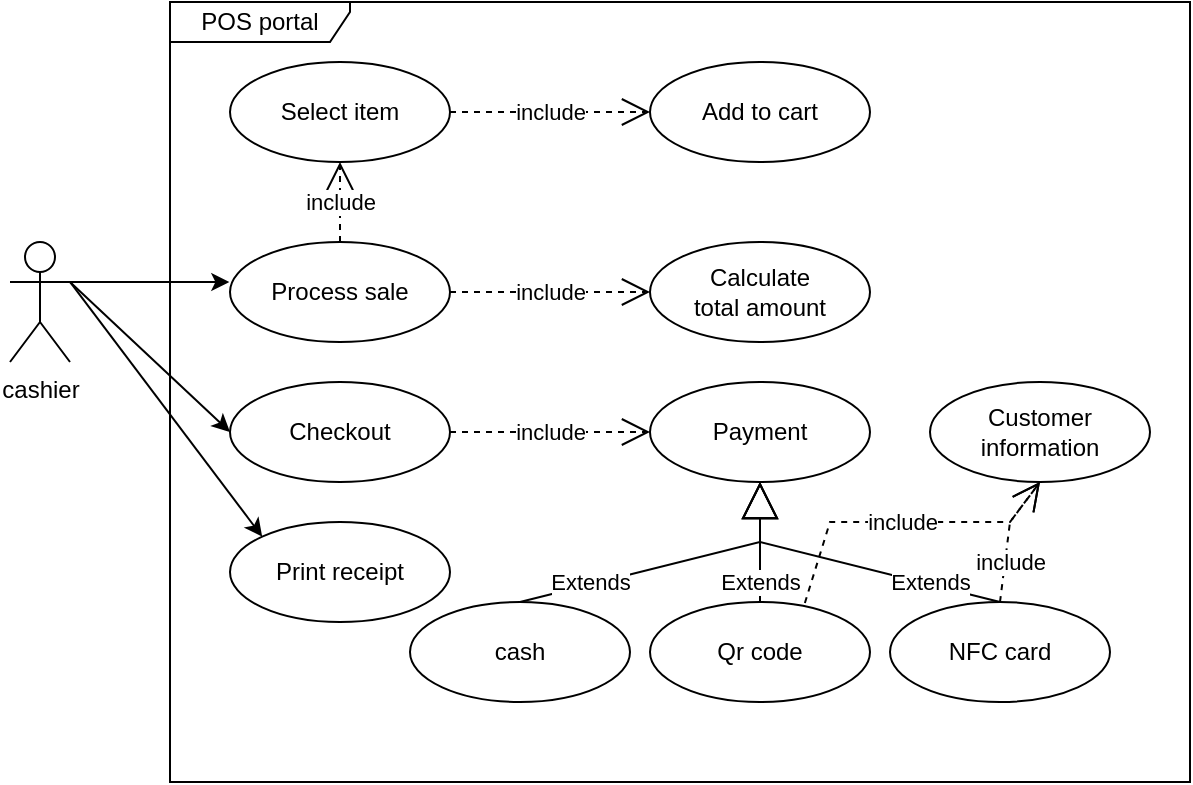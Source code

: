 <mxfile version="20.6.0" type="github">
  <diagram id="b5KQDxuOGMD-ohnH0Hnm" name="Page-1">
    <mxGraphModel dx="964" dy="437" grid="1" gridSize="10" guides="1" tooltips="1" connect="1" arrows="1" fold="1" page="1" pageScale="1" pageWidth="850" pageHeight="1100" math="0" shadow="0">
      <root>
        <mxCell id="0" />
        <mxCell id="1" parent="0" />
        <mxCell id="RlJxU-pCH2iMy9qUVAHt-30" value="POS portal" style="shape=umlFrame;whiteSpace=wrap;html=1;width=90;height=20;" vertex="1" parent="1">
          <mxGeometry x="340" y="80" width="510" height="390" as="geometry" />
        </mxCell>
        <mxCell id="RlJxU-pCH2iMy9qUVAHt-1" value="cashier" style="shape=umlActor;verticalLabelPosition=bottom;verticalAlign=top;html=1;outlineConnect=0;" vertex="1" parent="1">
          <mxGeometry x="260" y="200" width="30" height="60" as="geometry" />
        </mxCell>
        <mxCell id="RlJxU-pCH2iMy9qUVAHt-4" value="Process sale" style="ellipse;whiteSpace=wrap;html=1;" vertex="1" parent="1">
          <mxGeometry x="370" y="200" width="110" height="50" as="geometry" />
        </mxCell>
        <mxCell id="RlJxU-pCH2iMy9qUVAHt-5" value="Select item" style="ellipse;whiteSpace=wrap;html=1;" vertex="1" parent="1">
          <mxGeometry x="370" y="110" width="110" height="50" as="geometry" />
        </mxCell>
        <mxCell id="RlJxU-pCH2iMy9qUVAHt-6" value="Add to cart" style="ellipse;whiteSpace=wrap;html=1;" vertex="1" parent="1">
          <mxGeometry x="580" y="110" width="110" height="50" as="geometry" />
        </mxCell>
        <mxCell id="RlJxU-pCH2iMy9qUVAHt-7" value="Calculate&lt;br&gt;total amount" style="ellipse;whiteSpace=wrap;html=1;" vertex="1" parent="1">
          <mxGeometry x="580" y="200" width="110" height="50" as="geometry" />
        </mxCell>
        <mxCell id="RlJxU-pCH2iMy9qUVAHt-9" value="Checkout" style="ellipse;whiteSpace=wrap;html=1;" vertex="1" parent="1">
          <mxGeometry x="370" y="270" width="110" height="50" as="geometry" />
        </mxCell>
        <mxCell id="RlJxU-pCH2iMy9qUVAHt-10" value="Payment" style="ellipse;whiteSpace=wrap;html=1;" vertex="1" parent="1">
          <mxGeometry x="580" y="270" width="110" height="50" as="geometry" />
        </mxCell>
        <mxCell id="RlJxU-pCH2iMy9qUVAHt-11" value="cash" style="ellipse;whiteSpace=wrap;html=1;" vertex="1" parent="1">
          <mxGeometry x="460" y="380" width="110" height="50" as="geometry" />
        </mxCell>
        <mxCell id="RlJxU-pCH2iMy9qUVAHt-12" value="Qr code" style="ellipse;whiteSpace=wrap;html=1;" vertex="1" parent="1">
          <mxGeometry x="580" y="380" width="110" height="50" as="geometry" />
        </mxCell>
        <mxCell id="RlJxU-pCH2iMy9qUVAHt-13" value="NFC card" style="ellipse;whiteSpace=wrap;html=1;" vertex="1" parent="1">
          <mxGeometry x="700" y="380" width="110" height="50" as="geometry" />
        </mxCell>
        <mxCell id="RlJxU-pCH2iMy9qUVAHt-14" value="Customer information" style="ellipse;whiteSpace=wrap;html=1;" vertex="1" parent="1">
          <mxGeometry x="720" y="270" width="110" height="50" as="geometry" />
        </mxCell>
        <mxCell id="RlJxU-pCH2iMy9qUVAHt-15" value="include" style="endArrow=open;endSize=12;dashed=1;html=1;rounded=0;exitX=1;exitY=0.5;exitDx=0;exitDy=0;entryX=0;entryY=0.5;entryDx=0;entryDy=0;" edge="1" parent="1" source="RlJxU-pCH2iMy9qUVAHt-5" target="RlJxU-pCH2iMy9qUVAHt-6">
          <mxGeometry width="160" relative="1" as="geometry">
            <mxPoint x="320" y="260" as="sourcePoint" />
            <mxPoint x="480" y="260" as="targetPoint" />
          </mxGeometry>
        </mxCell>
        <mxCell id="RlJxU-pCH2iMy9qUVAHt-16" value="include" style="endArrow=open;endSize=12;dashed=1;html=1;rounded=0;exitX=0.5;exitY=0;exitDx=0;exitDy=0;entryX=0.5;entryY=1;entryDx=0;entryDy=0;" edge="1" parent="1" source="RlJxU-pCH2iMy9qUVAHt-4" target="RlJxU-pCH2iMy9qUVAHt-5">
          <mxGeometry width="160" relative="1" as="geometry">
            <mxPoint x="320" y="260" as="sourcePoint" />
            <mxPoint x="480" y="260" as="targetPoint" />
          </mxGeometry>
        </mxCell>
        <mxCell id="RlJxU-pCH2iMy9qUVAHt-18" value="include" style="endArrow=open;endSize=12;dashed=1;html=1;rounded=0;exitX=1;exitY=0.5;exitDx=0;exitDy=0;entryX=0;entryY=0.5;entryDx=0;entryDy=0;" edge="1" parent="1" source="RlJxU-pCH2iMy9qUVAHt-4" target="RlJxU-pCH2iMy9qUVAHt-7">
          <mxGeometry width="160" relative="1" as="geometry">
            <mxPoint x="320" y="260" as="sourcePoint" />
            <mxPoint x="480" y="260" as="targetPoint" />
          </mxGeometry>
        </mxCell>
        <mxCell id="RlJxU-pCH2iMy9qUVAHt-19" value="include" style="endArrow=open;endSize=12;dashed=1;html=1;rounded=0;entryX=0;entryY=0.5;entryDx=0;entryDy=0;exitX=1;exitY=0.5;exitDx=0;exitDy=0;" edge="1" parent="1" source="RlJxU-pCH2iMy9qUVAHt-9" target="RlJxU-pCH2iMy9qUVAHt-10">
          <mxGeometry width="160" relative="1" as="geometry">
            <mxPoint x="370" y="280" as="sourcePoint" />
            <mxPoint x="530" y="280" as="targetPoint" />
          </mxGeometry>
        </mxCell>
        <mxCell id="RlJxU-pCH2iMy9qUVAHt-21" value="Extends" style="endArrow=block;endSize=16;endFill=0;html=1;rounded=0;exitX=0.5;exitY=0;exitDx=0;exitDy=0;entryX=0.5;entryY=1;entryDx=0;entryDy=0;" edge="1" parent="1" source="RlJxU-pCH2iMy9qUVAHt-11" target="RlJxU-pCH2iMy9qUVAHt-10">
          <mxGeometry x="-0.527" y="1" width="160" relative="1" as="geometry">
            <mxPoint x="440" y="330" as="sourcePoint" />
            <mxPoint x="600" y="330" as="targetPoint" />
            <Array as="points">
              <mxPoint x="635" y="350" />
              <mxPoint x="635" y="340" />
            </Array>
            <mxPoint as="offset" />
          </mxGeometry>
        </mxCell>
        <mxCell id="RlJxU-pCH2iMy9qUVAHt-22" value="Extends" style="endArrow=block;endSize=16;endFill=0;html=1;rounded=0;exitX=0.5;exitY=0;exitDx=0;exitDy=0;" edge="1" parent="1" source="RlJxU-pCH2iMy9qUVAHt-12">
          <mxGeometry x="-0.667" width="160" relative="1" as="geometry">
            <mxPoint x="525" y="390" as="sourcePoint" />
            <mxPoint x="635" y="320" as="targetPoint" />
            <Array as="points">
              <mxPoint x="635" y="350" />
            </Array>
            <mxPoint as="offset" />
          </mxGeometry>
        </mxCell>
        <mxCell id="RlJxU-pCH2iMy9qUVAHt-23" value="Extends" style="endArrow=block;endSize=16;endFill=0;html=1;rounded=0;exitX=0.5;exitY=0;exitDx=0;exitDy=0;" edge="1" parent="1" source="RlJxU-pCH2iMy9qUVAHt-13" target="RlJxU-pCH2iMy9qUVAHt-10">
          <mxGeometry x="-0.527" y="-1" width="160" relative="1" as="geometry">
            <mxPoint x="560" y="360" as="sourcePoint" />
            <mxPoint x="640" y="320" as="targetPoint" />
            <Array as="points">
              <mxPoint x="635" y="350" />
            </Array>
            <mxPoint as="offset" />
          </mxGeometry>
        </mxCell>
        <mxCell id="RlJxU-pCH2iMy9qUVAHt-24" value="include" style="endArrow=open;endSize=12;dashed=1;html=1;rounded=0;exitX=0.704;exitY=0.01;exitDx=0;exitDy=0;exitPerimeter=0;entryX=0.5;entryY=1;entryDx=0;entryDy=0;" edge="1" parent="1" source="RlJxU-pCH2iMy9qUVAHt-12" target="RlJxU-pCH2iMy9qUVAHt-14">
          <mxGeometry width="160" relative="1" as="geometry">
            <mxPoint x="590" y="290" as="sourcePoint" />
            <mxPoint x="750" y="290" as="targetPoint" />
            <Array as="points">
              <mxPoint x="670" y="340" />
              <mxPoint x="760" y="340" />
            </Array>
          </mxGeometry>
        </mxCell>
        <mxCell id="RlJxU-pCH2iMy9qUVAHt-25" value="include" style="endArrow=open;endSize=12;dashed=1;html=1;rounded=0;exitX=0.5;exitY=0;exitDx=0;exitDy=0;entryX=0.5;entryY=1;entryDx=0;entryDy=0;" edge="1" parent="1" source="RlJxU-pCH2iMy9qUVAHt-13" target="RlJxU-pCH2iMy9qUVAHt-14">
          <mxGeometry x="-0.373" y="-2" width="160" relative="1" as="geometry">
            <mxPoint x="550" y="330" as="sourcePoint" />
            <mxPoint x="770" y="320" as="targetPoint" />
            <Array as="points">
              <mxPoint x="760" y="340" />
            </Array>
            <mxPoint as="offset" />
          </mxGeometry>
        </mxCell>
        <mxCell id="RlJxU-pCH2iMy9qUVAHt-26" value="" style="endArrow=classic;html=1;rounded=0;exitX=1;exitY=0.333;exitDx=0;exitDy=0;exitPerimeter=0;entryX=-0.003;entryY=0.4;entryDx=0;entryDy=0;entryPerimeter=0;" edge="1" parent="1" source="RlJxU-pCH2iMy9qUVAHt-1" target="RlJxU-pCH2iMy9qUVAHt-4">
          <mxGeometry width="50" height="50" relative="1" as="geometry">
            <mxPoint x="440" y="270" as="sourcePoint" />
            <mxPoint x="490" y="220" as="targetPoint" />
          </mxGeometry>
        </mxCell>
        <mxCell id="RlJxU-pCH2iMy9qUVAHt-27" value="" style="endArrow=classic;html=1;rounded=0;entryX=0;entryY=0.5;entryDx=0;entryDy=0;exitX=1;exitY=0.333;exitDx=0;exitDy=0;exitPerimeter=0;" edge="1" parent="1" source="RlJxU-pCH2iMy9qUVAHt-1" target="RlJxU-pCH2iMy9qUVAHt-9">
          <mxGeometry width="50" height="50" relative="1" as="geometry">
            <mxPoint x="270" y="220" as="sourcePoint" />
            <mxPoint x="379.67" y="230" as="targetPoint" />
          </mxGeometry>
        </mxCell>
        <mxCell id="RlJxU-pCH2iMy9qUVAHt-28" value="" style="endArrow=classic;html=1;rounded=0;entryX=0;entryY=0;entryDx=0;entryDy=0;exitX=1;exitY=0.333;exitDx=0;exitDy=0;exitPerimeter=0;" edge="1" parent="1" source="RlJxU-pCH2iMy9qUVAHt-1" target="RlJxU-pCH2iMy9qUVAHt-29">
          <mxGeometry width="50" height="50" relative="1" as="geometry">
            <mxPoint x="270" y="220" as="sourcePoint" />
            <mxPoint x="400" y="360" as="targetPoint" />
          </mxGeometry>
        </mxCell>
        <mxCell id="RlJxU-pCH2iMy9qUVAHt-29" value="Print receipt" style="ellipse;whiteSpace=wrap;html=1;" vertex="1" parent="1">
          <mxGeometry x="370" y="340" width="110" height="50" as="geometry" />
        </mxCell>
      </root>
    </mxGraphModel>
  </diagram>
</mxfile>
